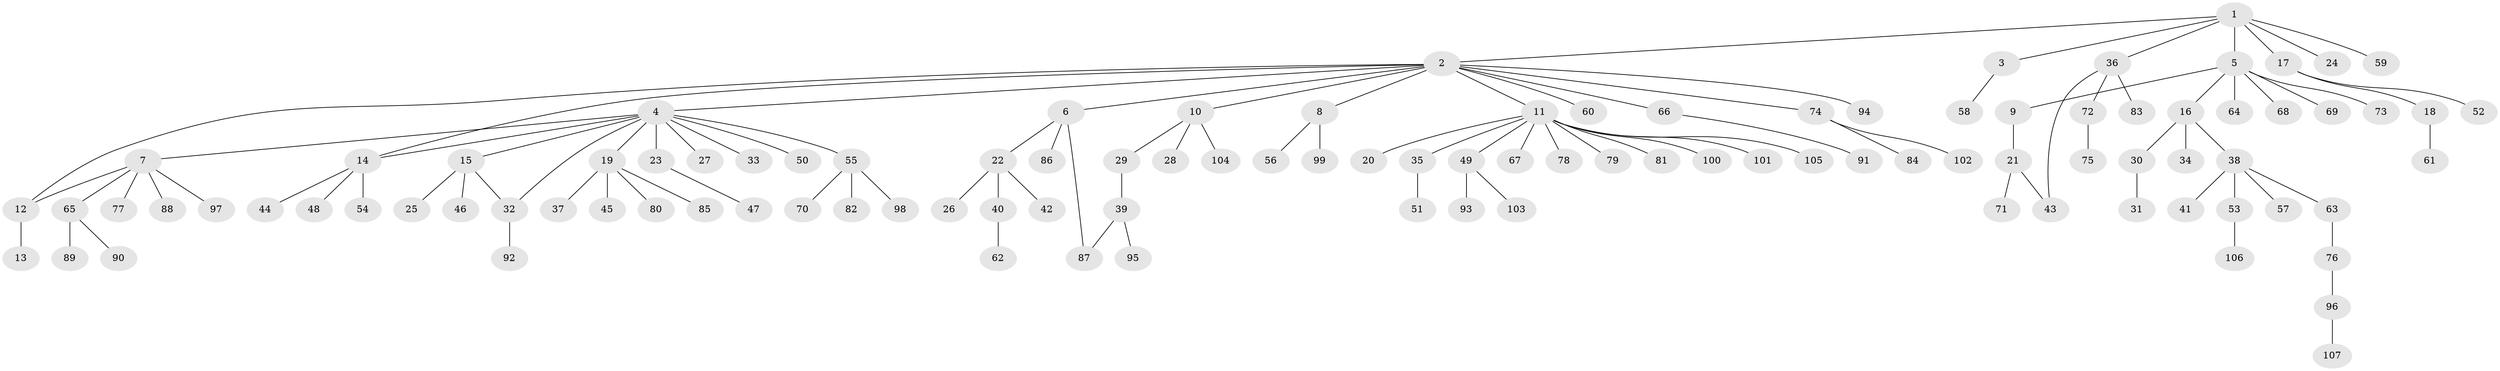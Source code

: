 // coarse degree distribution, {8: 0.03773584905660377, 1: 0.7735849056603774, 17: 0.018867924528301886, 4: 0.03773584905660377, 7: 0.018867924528301886, 2: 0.09433962264150944, 5: 0.018867924528301886}
// Generated by graph-tools (version 1.1) at 2025/51/03/04/25 21:51:31]
// undirected, 107 vertices, 111 edges
graph export_dot {
graph [start="1"]
  node [color=gray90,style=filled];
  1;
  2;
  3;
  4;
  5;
  6;
  7;
  8;
  9;
  10;
  11;
  12;
  13;
  14;
  15;
  16;
  17;
  18;
  19;
  20;
  21;
  22;
  23;
  24;
  25;
  26;
  27;
  28;
  29;
  30;
  31;
  32;
  33;
  34;
  35;
  36;
  37;
  38;
  39;
  40;
  41;
  42;
  43;
  44;
  45;
  46;
  47;
  48;
  49;
  50;
  51;
  52;
  53;
  54;
  55;
  56;
  57;
  58;
  59;
  60;
  61;
  62;
  63;
  64;
  65;
  66;
  67;
  68;
  69;
  70;
  71;
  72;
  73;
  74;
  75;
  76;
  77;
  78;
  79;
  80;
  81;
  82;
  83;
  84;
  85;
  86;
  87;
  88;
  89;
  90;
  91;
  92;
  93;
  94;
  95;
  96;
  97;
  98;
  99;
  100;
  101;
  102;
  103;
  104;
  105;
  106;
  107;
  1 -- 2;
  1 -- 3;
  1 -- 5;
  1 -- 17;
  1 -- 24;
  1 -- 36;
  1 -- 59;
  2 -- 4;
  2 -- 6;
  2 -- 8;
  2 -- 10;
  2 -- 11;
  2 -- 12;
  2 -- 14;
  2 -- 60;
  2 -- 66;
  2 -- 74;
  2 -- 94;
  3 -- 58;
  4 -- 7;
  4 -- 14;
  4 -- 15;
  4 -- 19;
  4 -- 23;
  4 -- 27;
  4 -- 32;
  4 -- 33;
  4 -- 50;
  4 -- 55;
  5 -- 9;
  5 -- 16;
  5 -- 64;
  5 -- 68;
  5 -- 69;
  5 -- 73;
  6 -- 22;
  6 -- 86;
  6 -- 87;
  7 -- 12;
  7 -- 65;
  7 -- 77;
  7 -- 88;
  7 -- 97;
  8 -- 56;
  8 -- 99;
  9 -- 21;
  10 -- 28;
  10 -- 29;
  10 -- 104;
  11 -- 20;
  11 -- 35;
  11 -- 49;
  11 -- 67;
  11 -- 78;
  11 -- 79;
  11 -- 81;
  11 -- 100;
  11 -- 101;
  11 -- 105;
  12 -- 13;
  14 -- 44;
  14 -- 48;
  14 -- 54;
  15 -- 25;
  15 -- 32;
  15 -- 46;
  16 -- 30;
  16 -- 34;
  16 -- 38;
  17 -- 18;
  17 -- 52;
  18 -- 61;
  19 -- 37;
  19 -- 45;
  19 -- 80;
  19 -- 85;
  21 -- 43;
  21 -- 71;
  22 -- 26;
  22 -- 40;
  22 -- 42;
  23 -- 47;
  29 -- 39;
  30 -- 31;
  32 -- 92;
  35 -- 51;
  36 -- 43;
  36 -- 72;
  36 -- 83;
  38 -- 41;
  38 -- 53;
  38 -- 57;
  38 -- 63;
  39 -- 87;
  39 -- 95;
  40 -- 62;
  49 -- 93;
  49 -- 103;
  53 -- 106;
  55 -- 70;
  55 -- 82;
  55 -- 98;
  63 -- 76;
  65 -- 89;
  65 -- 90;
  66 -- 91;
  72 -- 75;
  74 -- 84;
  74 -- 102;
  76 -- 96;
  96 -- 107;
}
